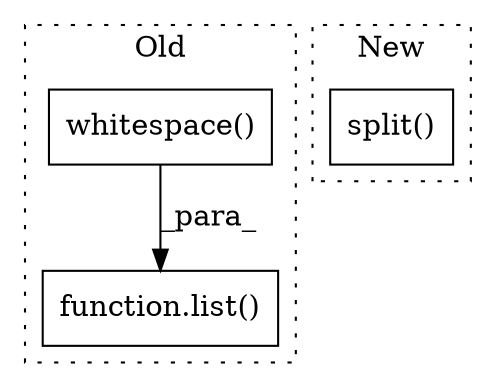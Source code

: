 digraph G {
subgraph cluster0 {
1 [label="function.list()" a="75" s="32748,32818" l="5,1" shape="box"];
3 [label="whitespace()" a="75" s="32753,32817" l="20,1" shape="box"];
label = "Old";
style="dotted";
}
subgraph cluster1 {
2 [label="split()" a="75" s="32725" l="52" shape="box"];
label = "New";
style="dotted";
}
3 -> 1 [label="_para_"];
}